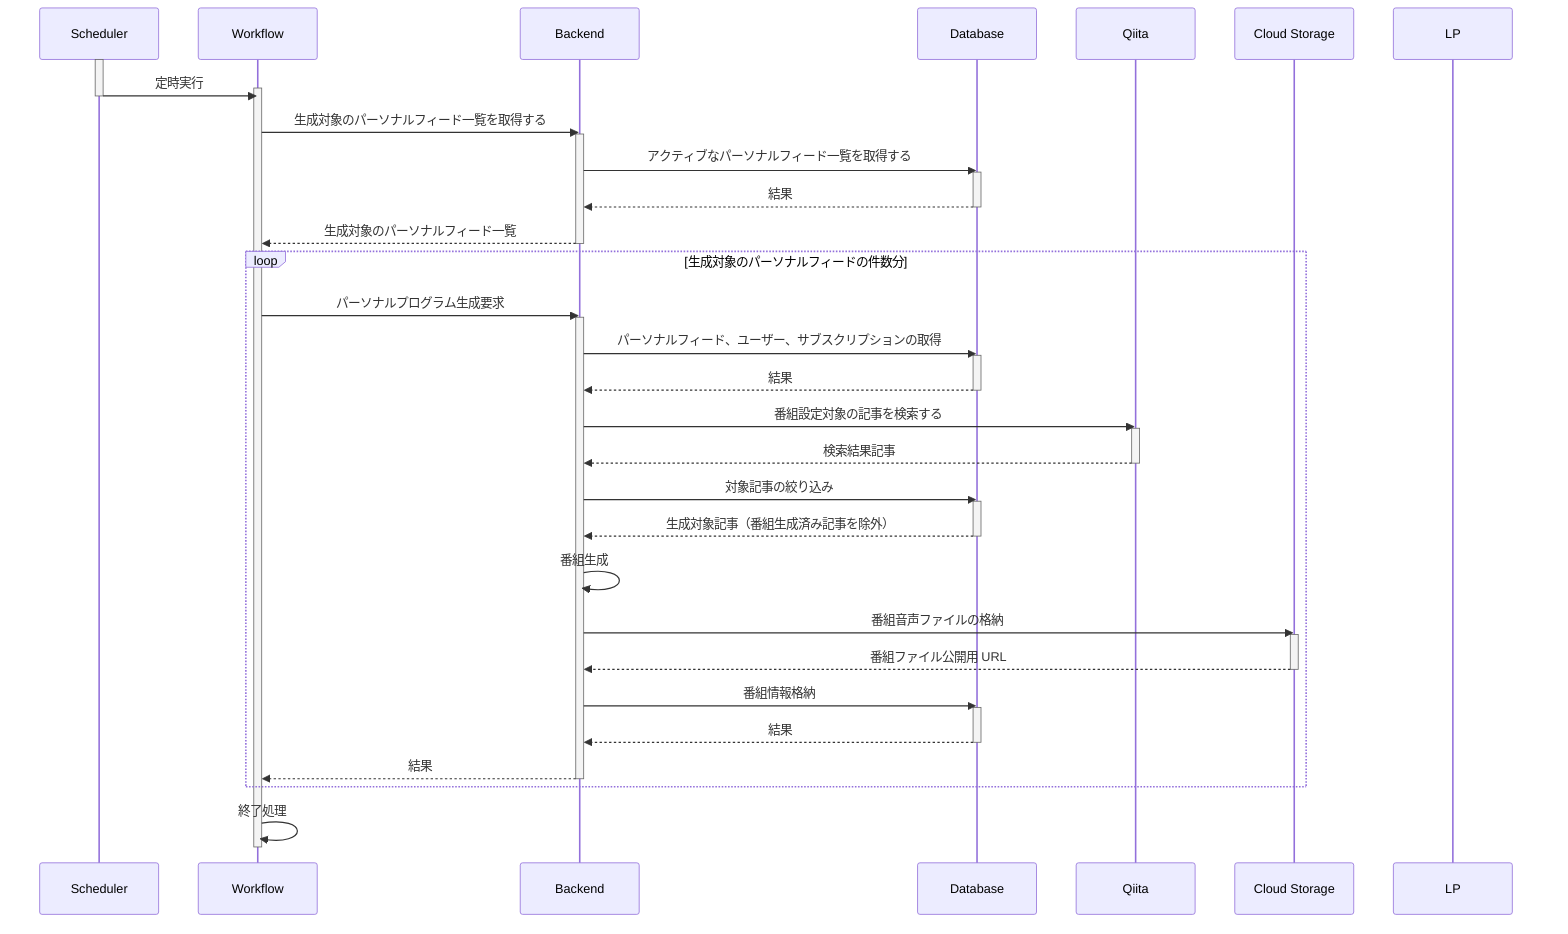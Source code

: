 sequenceDiagram
	participant Scheduler
	participant Workflow
	participant Backend
	participant Database
	participant Qiita
	participant CloudStorage as Cloud Storage
	participant LP

	activate Scheduler
	Scheduler ->> Workflow: 定時実行
	activate Workflow
	deactivate Scheduler
	Workflow ->> Backend: 生成対象のパーソナルフィード一覧を取得する
	activate Backend
	Backend ->> Database: アクティブなパーソナルフィード一覧を取得する
	activate Database
	Database -->> Backend: 結果
	deactivate Database
	Backend -->> Workflow: 生成対象のパーソナルフィード一覧
	deactivate Backend

	loop 生成対象のパーソナルフィードの件数分
		Workflow ->> Backend: パーソナルプログラム生成要求
		activate Backend
		Backend ->> Database: パーソナルフィード、ユーザー、サブスクリプションの取得
		activate Database
		Database -->> Backend: 結果
		deactivate Database
		Backend ->> Qiita: 番組設定対象の記事を検索する
		activate Qiita
		Qiita -->> Backend: 検索結果記事
		deactivate Qiita
		Backend ->> Database: 対象記事の絞り込み
		activate Database
		Database -->> Backend: 生成対象記事（番組生成済み記事を除外）
		deactivate Database
		Backend ->> Backend: 番組生成
		Backend ->> CloudStorage: 番組音声ファイルの格納
		activate CloudStorage
		CloudStorage -->> Backend: 番組ファイル公開用 URL
		deactivate CloudStorage
		Backend ->> Database: 番組情報格納
		activate Database
		Database -->> Backend: 結果
		deactivate Database
		Backend -->> Workflow: 結果
		deactivate Backend
	end

	%% Workflow ->> LP: サイト再生成要求
	%% activate LP
	%% LP -->> Workflow: 結果
	%% deactivate LP

	Workflow ->> Workflow: 終了処理
	deactivate Workflow